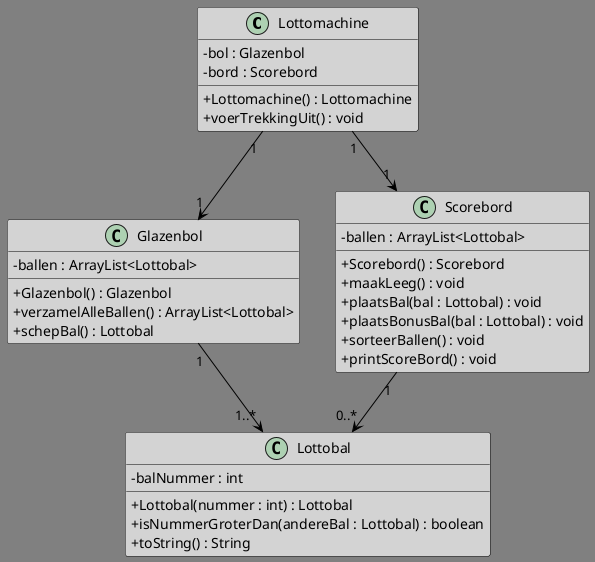 @startuml
'https://plantuml.com/class-diagram

skinparam class {
BackgroundColor LightGrey
ArrowColor Black
BorderColor Black
BackgroundColor<<Foo>> DarkGrey
}
skinparam classAttributeIconSize 0
skinparam backgroundcolor Gray
skinparam stereotypeCBackgroundColor YellowGreen

class Lottomachine {
-bol : Glazenbol
-bord : Scorebord
+Lottomachine() : Lottomachine
+voerTrekkingUit() : void
}

class Glazenbol {
-ballen : ArrayList<Lottobal>
+Glazenbol() : Glazenbol
+verzamelAlleBallen() : ArrayList<Lottobal>
+schepBal() : Lottobal
}

class Scorebord {
-ballen : ArrayList<Lottobal>
+Scorebord() : Scorebord
+maakLeeg() : void
+plaatsBal(bal : Lottobal) : void
+plaatsBonusBal(bal : Lottobal) : void
+sorteerBallen() : void
+printScoreBord() : void
}

class Lottobal {
-balNummer : int
+Lottobal(nummer : int) : Lottobal
+isNummerGroterDan(andereBal : Lottobal) : boolean
+toString() : String
}

Lottomachine "1" --> "1" Glazenbol
Lottomachine "1" --> "1" Scorebord
Glazenbol "1" --> "1..*" Lottobal
Scorebord "1" --> "0..*" Lottobal

@enduml